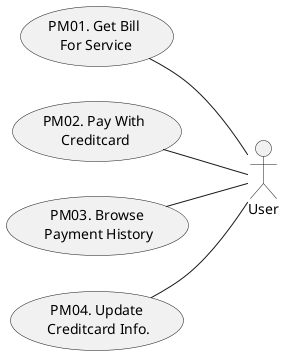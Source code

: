 @startuml
skinparam shadowing false
left to right direction
skinparam backgroundcolor transparent

' Payment Management -> PM
(PM01. Get Bill\n For Service) as PM01
(PM02. Pay With\n Creditcard) as PM02
(PM03. Browse\n Payment History) as PM03
(PM04. Update\n Creditcard Info.) as PM04

PM01 -- :User:
PM02 -- :User:
PM03 -- :User:
PM04 -- :User:

@enduml